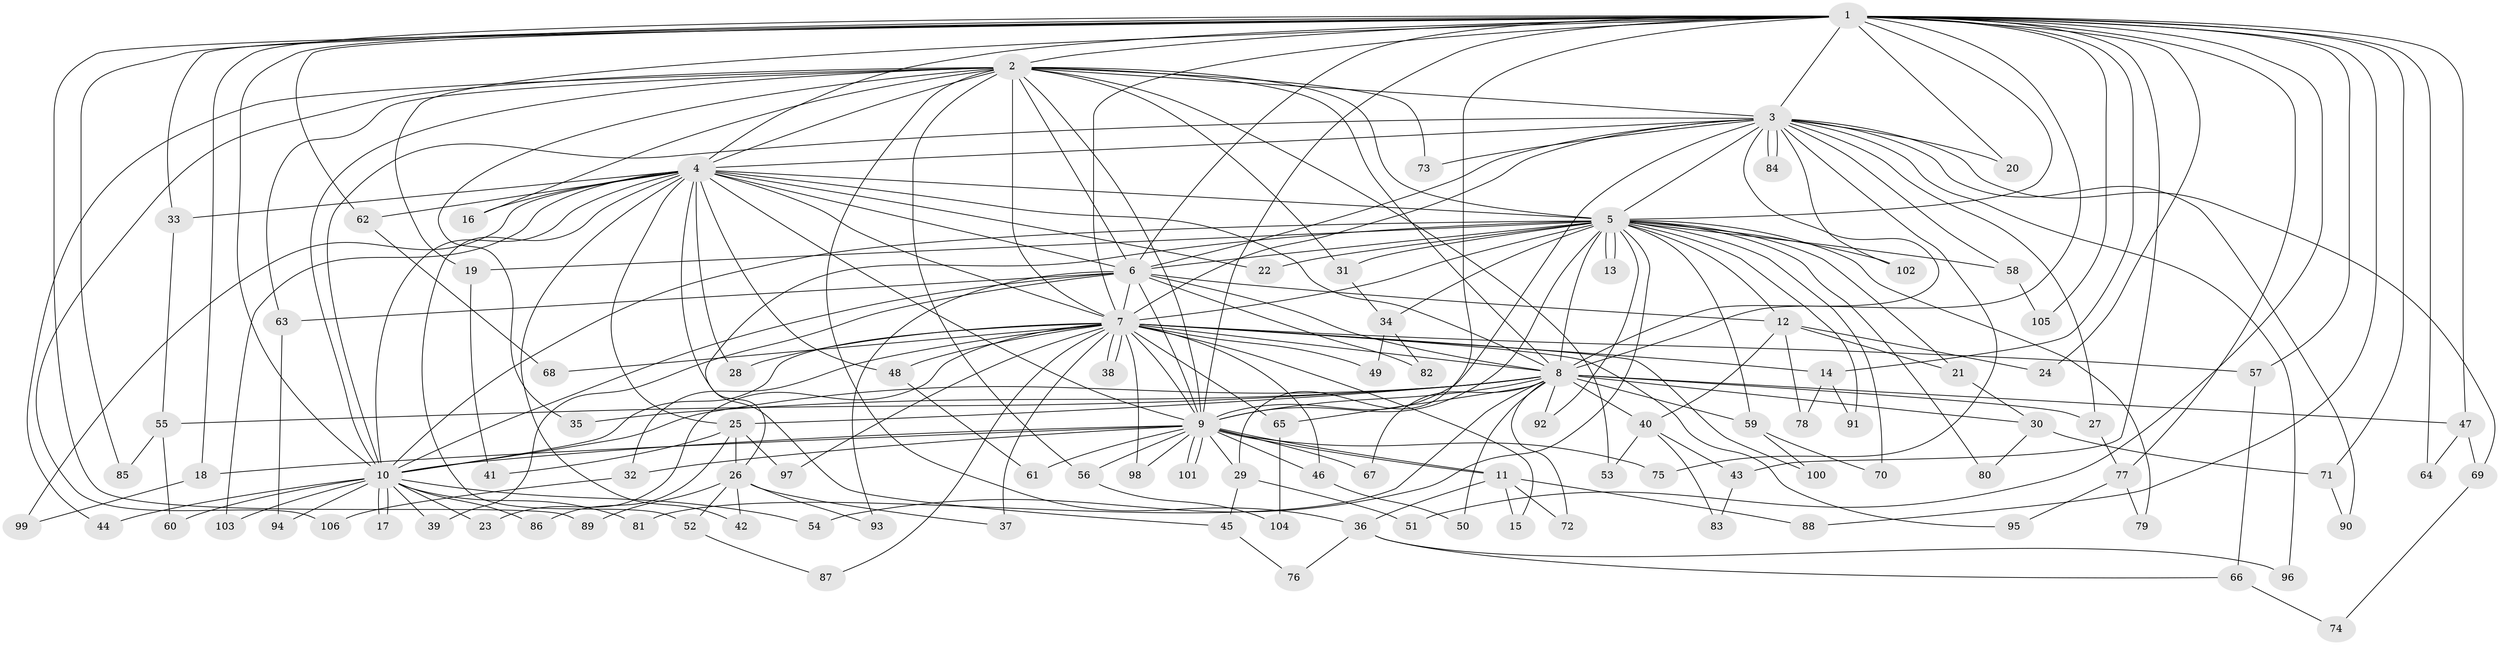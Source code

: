// coarse degree distribution, {24: 0.015873015873015872, 38: 0.015873015873015872, 21: 0.015873015873015872, 1: 0.12698412698412698, 3: 0.1111111111111111, 2: 0.6507936507936508, 6: 0.015873015873015872, 8: 0.015873015873015872, 7: 0.015873015873015872, 13: 0.015873015873015872}
// Generated by graph-tools (version 1.1) at 2025/49/03/04/25 21:49:49]
// undirected, 106 vertices, 237 edges
graph export_dot {
graph [start="1"]
  node [color=gray90,style=filled];
  1;
  2;
  3;
  4;
  5;
  6;
  7;
  8;
  9;
  10;
  11;
  12;
  13;
  14;
  15;
  16;
  17;
  18;
  19;
  20;
  21;
  22;
  23;
  24;
  25;
  26;
  27;
  28;
  29;
  30;
  31;
  32;
  33;
  34;
  35;
  36;
  37;
  38;
  39;
  40;
  41;
  42;
  43;
  44;
  45;
  46;
  47;
  48;
  49;
  50;
  51;
  52;
  53;
  54;
  55;
  56;
  57;
  58;
  59;
  60;
  61;
  62;
  63;
  64;
  65;
  66;
  67;
  68;
  69;
  70;
  71;
  72;
  73;
  74;
  75;
  76;
  77;
  78;
  79;
  80;
  81;
  82;
  83;
  84;
  85;
  86;
  87;
  88;
  89;
  90;
  91;
  92;
  93;
  94;
  95;
  96;
  97;
  98;
  99;
  100;
  101;
  102;
  103;
  104;
  105;
  106;
  1 -- 2;
  1 -- 3;
  1 -- 4;
  1 -- 5;
  1 -- 6;
  1 -- 7;
  1 -- 8;
  1 -- 9;
  1 -- 10;
  1 -- 14;
  1 -- 18;
  1 -- 19;
  1 -- 20;
  1 -- 24;
  1 -- 29;
  1 -- 33;
  1 -- 43;
  1 -- 47;
  1 -- 51;
  1 -- 57;
  1 -- 62;
  1 -- 64;
  1 -- 71;
  1 -- 77;
  1 -- 85;
  1 -- 88;
  1 -- 89;
  1 -- 105;
  2 -- 3;
  2 -- 4;
  2 -- 5;
  2 -- 6;
  2 -- 7;
  2 -- 8;
  2 -- 9;
  2 -- 10;
  2 -- 16;
  2 -- 31;
  2 -- 35;
  2 -- 36;
  2 -- 44;
  2 -- 53;
  2 -- 56;
  2 -- 63;
  2 -- 73;
  2 -- 106;
  3 -- 4;
  3 -- 5;
  3 -- 6;
  3 -- 7;
  3 -- 8;
  3 -- 9;
  3 -- 10;
  3 -- 20;
  3 -- 27;
  3 -- 58;
  3 -- 69;
  3 -- 73;
  3 -- 75;
  3 -- 84;
  3 -- 84;
  3 -- 90;
  3 -- 96;
  3 -- 102;
  4 -- 5;
  4 -- 6;
  4 -- 7;
  4 -- 8;
  4 -- 9;
  4 -- 10;
  4 -- 16;
  4 -- 22;
  4 -- 25;
  4 -- 28;
  4 -- 33;
  4 -- 42;
  4 -- 45;
  4 -- 48;
  4 -- 52;
  4 -- 62;
  4 -- 99;
  4 -- 103;
  5 -- 6;
  5 -- 7;
  5 -- 8;
  5 -- 9;
  5 -- 10;
  5 -- 12;
  5 -- 13;
  5 -- 13;
  5 -- 19;
  5 -- 21;
  5 -- 22;
  5 -- 26;
  5 -- 31;
  5 -- 34;
  5 -- 54;
  5 -- 58;
  5 -- 59;
  5 -- 70;
  5 -- 79;
  5 -- 80;
  5 -- 91;
  5 -- 92;
  5 -- 102;
  6 -- 7;
  6 -- 8;
  6 -- 9;
  6 -- 10;
  6 -- 12;
  6 -- 39;
  6 -- 63;
  6 -- 82;
  6 -- 93;
  7 -- 8;
  7 -- 9;
  7 -- 10;
  7 -- 14;
  7 -- 15;
  7 -- 23;
  7 -- 28;
  7 -- 32;
  7 -- 37;
  7 -- 38;
  7 -- 38;
  7 -- 46;
  7 -- 48;
  7 -- 49;
  7 -- 57;
  7 -- 65;
  7 -- 68;
  7 -- 87;
  7 -- 95;
  7 -- 97;
  7 -- 98;
  7 -- 100;
  8 -- 9;
  8 -- 10;
  8 -- 25;
  8 -- 27;
  8 -- 30;
  8 -- 35;
  8 -- 40;
  8 -- 47;
  8 -- 50;
  8 -- 55;
  8 -- 59;
  8 -- 65;
  8 -- 67;
  8 -- 72;
  8 -- 81;
  8 -- 92;
  9 -- 10;
  9 -- 11;
  9 -- 11;
  9 -- 18;
  9 -- 29;
  9 -- 32;
  9 -- 46;
  9 -- 56;
  9 -- 61;
  9 -- 67;
  9 -- 75;
  9 -- 98;
  9 -- 101;
  9 -- 101;
  10 -- 17;
  10 -- 17;
  10 -- 23;
  10 -- 39;
  10 -- 44;
  10 -- 54;
  10 -- 60;
  10 -- 81;
  10 -- 86;
  10 -- 94;
  10 -- 103;
  11 -- 15;
  11 -- 36;
  11 -- 72;
  11 -- 88;
  12 -- 21;
  12 -- 24;
  12 -- 40;
  12 -- 78;
  14 -- 78;
  14 -- 91;
  18 -- 99;
  19 -- 41;
  21 -- 30;
  25 -- 26;
  25 -- 41;
  25 -- 86;
  25 -- 97;
  26 -- 37;
  26 -- 42;
  26 -- 52;
  26 -- 89;
  26 -- 93;
  27 -- 77;
  29 -- 45;
  29 -- 51;
  30 -- 71;
  30 -- 80;
  31 -- 34;
  32 -- 106;
  33 -- 55;
  34 -- 49;
  34 -- 82;
  36 -- 66;
  36 -- 76;
  36 -- 96;
  40 -- 43;
  40 -- 53;
  40 -- 83;
  43 -- 83;
  45 -- 76;
  46 -- 50;
  47 -- 64;
  47 -- 69;
  48 -- 61;
  52 -- 87;
  55 -- 60;
  55 -- 85;
  56 -- 104;
  57 -- 66;
  58 -- 105;
  59 -- 70;
  59 -- 100;
  62 -- 68;
  63 -- 94;
  65 -- 104;
  66 -- 74;
  69 -- 74;
  71 -- 90;
  77 -- 79;
  77 -- 95;
}
